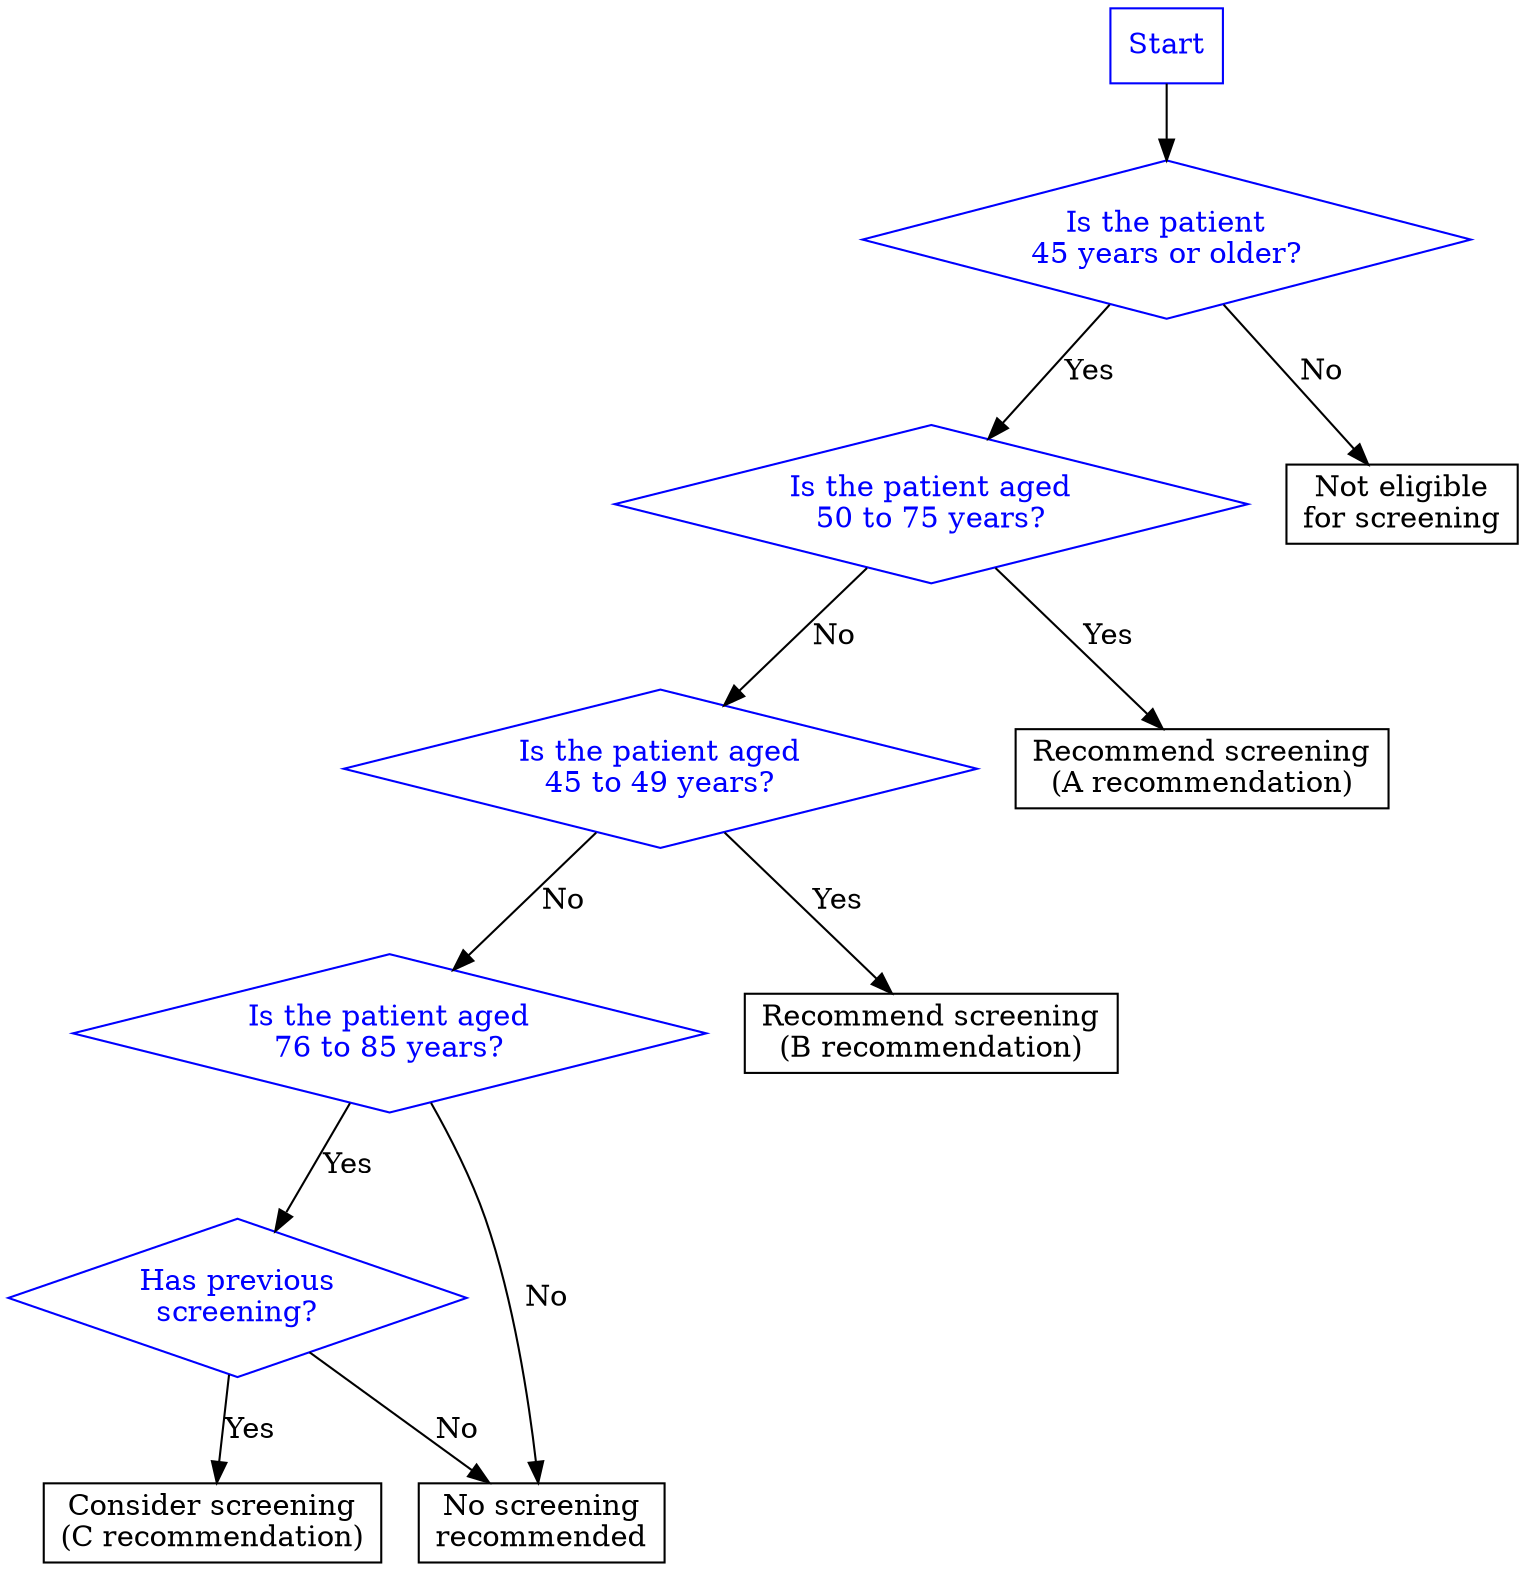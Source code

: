 digraph G {
    rankdir=TB
    node [shape=diamond, color=blue, fontcolor=blue];        

    start [label="Start", shape=rectangle];
    isAdult45Plus [label="Is the patient\n45 years or older?"];
    isAdult50To75 [label="Is the patient aged\n50 to 75 years?"];
    isAdult45To49 [label="Is the patient aged\n45 to 49 years?"];
    isAdult76To85 [label="Is the patient aged\n76 to 85 years?"];
    hasScreeningHistory [label="Has previous\nscreening?"];
    
    node [shape=rectangle, color=black, fontcolor=black];
    recommendScreening50To75 [label="Recommend screening\n(A recommendation)"];
    recommendScreening45To49 [label="Recommend screening\n(B recommendation)"];
    considerScreening76To85 [label="Consider screening\n(C recommendation)"];
    noAction [label="No screening\nrecommended", shape=rectangle];
    notEligible [label="Not eligible\nfor screening", shape=rectangle];
    
    start -> isAdult45Plus
    isAdult45Plus -> isAdult50To75 [label="Yes"];
    isAdult45Plus -> notEligible [label="No"];
    isAdult50To75 -> recommendScreening50To75 [label="Yes"];
    isAdult50To75 -> isAdult45To49 [label="No"];
    isAdult45To49 -> recommendScreening45To49 [label="Yes"];
    isAdult45To49 -> isAdult76To85 [label="No"];
    isAdult76To85 -> hasScreeningHistory [label="Yes"];
    hasScreeningHistory -> considerScreening76To85 [label="Yes"];
    hasScreeningHistory -> noAction [label="No"];
    isAdult76To85 -> noAction [label="No"];
}